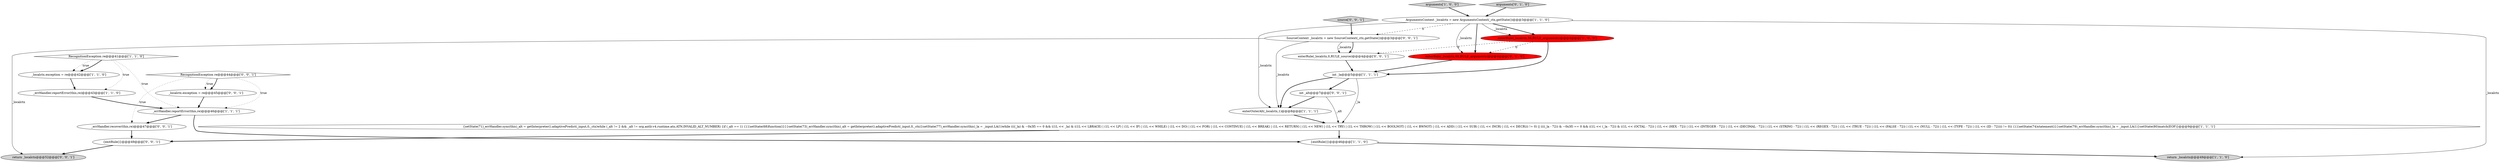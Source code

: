 digraph {
7 [style = filled, label = "_localctx.exception = re@@@42@@@['1', '1', '0']", fillcolor = white, shape = ellipse image = "AAA0AAABBB1BBB"];
12 [style = filled, label = "enterRule(_localctx,68,RULE_arguments)@@@4@@@['0', '1', '0']", fillcolor = red, shape = ellipse image = "AAA1AAABBB2BBB"];
6 [style = filled, label = "{exitRule()}@@@46@@@['1', '1', '0']", fillcolor = white, shape = ellipse image = "AAA0AAABBB1BBB"];
22 [style = filled, label = "RecognitionException re@@@44@@@['0', '0', '1']", fillcolor = white, shape = diamond image = "AAA0AAABBB3BBB"];
0 [style = filled, label = "RecognitionException re@@@41@@@['1', '1', '0']", fillcolor = white, shape = diamond image = "AAA0AAABBB1BBB"];
21 [style = filled, label = "return _localctx@@@52@@@['0', '0', '1']", fillcolor = lightgray, shape = ellipse image = "AAA0AAABBB3BBB"];
3 [style = filled, label = "int _la@@@5@@@['1', '1', '1']", fillcolor = white, shape = ellipse image = "AAA0AAABBB1BBB"];
5 [style = filled, label = "enterOuterAlt(_localctx,1)@@@8@@@['1', '1', '1']", fillcolor = white, shape = ellipse image = "AAA0AAABBB1BBB"];
9 [style = filled, label = "arguments['1', '0', '0']", fillcolor = lightgray, shape = diamond image = "AAA0AAABBB1BBB"];
13 [style = filled, label = "arguments['0', '1', '0']", fillcolor = lightgray, shape = diamond image = "AAA0AAABBB2BBB"];
17 [style = filled, label = "SourceContext _localctx = new SourceContext(_ctx,getState())@@@3@@@['0', '0', '1']", fillcolor = white, shape = ellipse image = "AAA0AAABBB3BBB"];
14 [style = filled, label = "{exitRule()}@@@49@@@['0', '0', '1']", fillcolor = white, shape = ellipse image = "AAA0AAABBB3BBB"];
10 [style = filled, label = "return _localctx@@@49@@@['1', '1', '0']", fillcolor = lightgray, shape = ellipse image = "AAA0AAABBB1BBB"];
15 [style = filled, label = "source['0', '0', '1']", fillcolor = lightgray, shape = diamond image = "AAA0AAABBB3BBB"];
11 [style = filled, label = "_errHandler.reportError(this,re)@@@43@@@['1', '1', '0']", fillcolor = white, shape = ellipse image = "AAA0AAABBB1BBB"];
16 [style = filled, label = "_localctx.exception = re@@@45@@@['0', '0', '1']", fillcolor = white, shape = ellipse image = "AAA0AAABBB3BBB"];
18 [style = filled, label = "int _alt@@@7@@@['0', '0', '1']", fillcolor = white, shape = ellipse image = "AAA0AAABBB3BBB"];
4 [style = filled, label = "_errHandler.reportError(this,re)@@@46@@@['1', '1', '1']", fillcolor = white, shape = ellipse image = "AAA0AAABBB1BBB"];
19 [style = filled, label = "enterRule(_localctx,0,RULE_source)@@@4@@@['0', '0', '1']", fillcolor = white, shape = ellipse image = "AAA0AAABBB3BBB"];
8 [style = filled, label = "ArgumentsContext _localctx = new ArgumentsContext(_ctx,getState())@@@3@@@['1', '1', '0']", fillcolor = white, shape = ellipse image = "AAA0AAABBB1BBB"];
2 [style = filled, label = "{setState(71)_errHandler.sync(this)_alt = getInterpreter().adaptivePredict(_input,0,_ctx)while (_alt != 2 && _alt != org.antlr.v4.runtime.atn.ATN.INVALID_ALT_NUMBER) {if (_alt == 1) {{{setState(68)function()}}}setState(73)_errHandler.sync(this)_alt = getInterpreter().adaptivePredict(_input,0,_ctx)}setState(77)_errHandler.sync(this)_la = _input.LA(1)while ((((_la) & ~0x3f) == 0 && ((1L << _la) & ((1L << LBRACE) | (1L << LP) | (1L << IF) | (1L << WHILE) | (1L << DO) | (1L << FOR) | (1L << CONTINUE) | (1L << BREAK) | (1L << RETURN) | (1L << NEW) | (1L << TRY) | (1L << THROW) | (1L << BOOLNOT) | (1L << BWNOT) | (1L << ADD) | (1L << SUB) | (1L << INCR) | (1L << DECR))) != 0) || ((((_la - 72)) & ~0x3f) == 0 && ((1L << (_la - 72)) & ((1L << (OCTAL - 72)) | (1L << (HEX - 72)) | (1L << (INTEGER - 72)) | (1L << (DECIMAL - 72)) | (1L << (STRING - 72)) | (1L << (REGEX - 72)) | (1L << (TRUE - 72)) | (1L << (FALSE - 72)) | (1L << (NULL - 72)) | (1L << (TYPE - 72)) | (1L << (ID - 72)))) != 0)) {{{setState(74)statement()}}setState(79)_errHandler.sync(this)_la = _input.LA(1)}setState(80)match(EOF)}@@@9@@@['1', '1', '1']", fillcolor = white, shape = ellipse image = "AAA0AAABBB1BBB"];
20 [style = filled, label = "_errHandler.recover(this,re)@@@47@@@['0', '0', '1']", fillcolor = white, shape = ellipse image = "AAA0AAABBB3BBB"];
1 [style = filled, label = "enterRule(_localctx,58,RULE_arguments)@@@4@@@['1', '0', '0']", fillcolor = red, shape = ellipse image = "AAA1AAABBB1BBB"];
17->5 [style = solid, label="_localctx"];
17->21 [style = solid, label="_localctx"];
7->11 [style = bold, label=""];
4->6 [style = bold, label=""];
22->16 [style = bold, label=""];
2->6 [style = bold, label=""];
8->12 [style = solid, label="_localctx"];
8->5 [style = solid, label="_localctx"];
11->4 [style = bold, label=""];
0->4 [style = dotted, label="true"];
1->19 [style = dashed, label="0"];
1->3 [style = bold, label=""];
20->14 [style = bold, label=""];
9->8 [style = bold, label=""];
8->10 [style = solid, label="_localctx"];
17->19 [style = bold, label=""];
0->7 [style = bold, label=""];
3->18 [style = bold, label=""];
18->2 [style = solid, label="_alt"];
8->1 [style = bold, label=""];
1->12 [style = dashed, label="0"];
5->2 [style = bold, label=""];
3->5 [style = bold, label=""];
15->17 [style = bold, label=""];
22->20 [style = dotted, label="true"];
18->5 [style = bold, label=""];
6->10 [style = bold, label=""];
17->19 [style = solid, label="_localctx"];
2->14 [style = bold, label=""];
22->16 [style = dotted, label="true"];
8->1 [style = solid, label="_localctx"];
4->20 [style = bold, label=""];
8->17 [style = dashed, label="0"];
12->3 [style = bold, label=""];
14->21 [style = bold, label=""];
0->7 [style = dotted, label="true"];
13->8 [style = bold, label=""];
16->4 [style = bold, label=""];
22->4 [style = dotted, label="true"];
0->11 [style = dotted, label="true"];
19->3 [style = bold, label=""];
8->12 [style = bold, label=""];
3->2 [style = solid, label="_la"];
}
